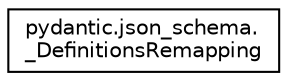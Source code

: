 digraph "Graphical Class Hierarchy"
{
 // LATEX_PDF_SIZE
  edge [fontname="Helvetica",fontsize="10",labelfontname="Helvetica",labelfontsize="10"];
  node [fontname="Helvetica",fontsize="10",shape=record];
  rankdir="LR";
  Node0 [label="pydantic.json_schema.\l_DefinitionsRemapping",height=0.2,width=0.4,color="black", fillcolor="white", style="filled",URL="$classpydantic_1_1json__schema_1_1__DefinitionsRemapping.html",tooltip=" "];
}
